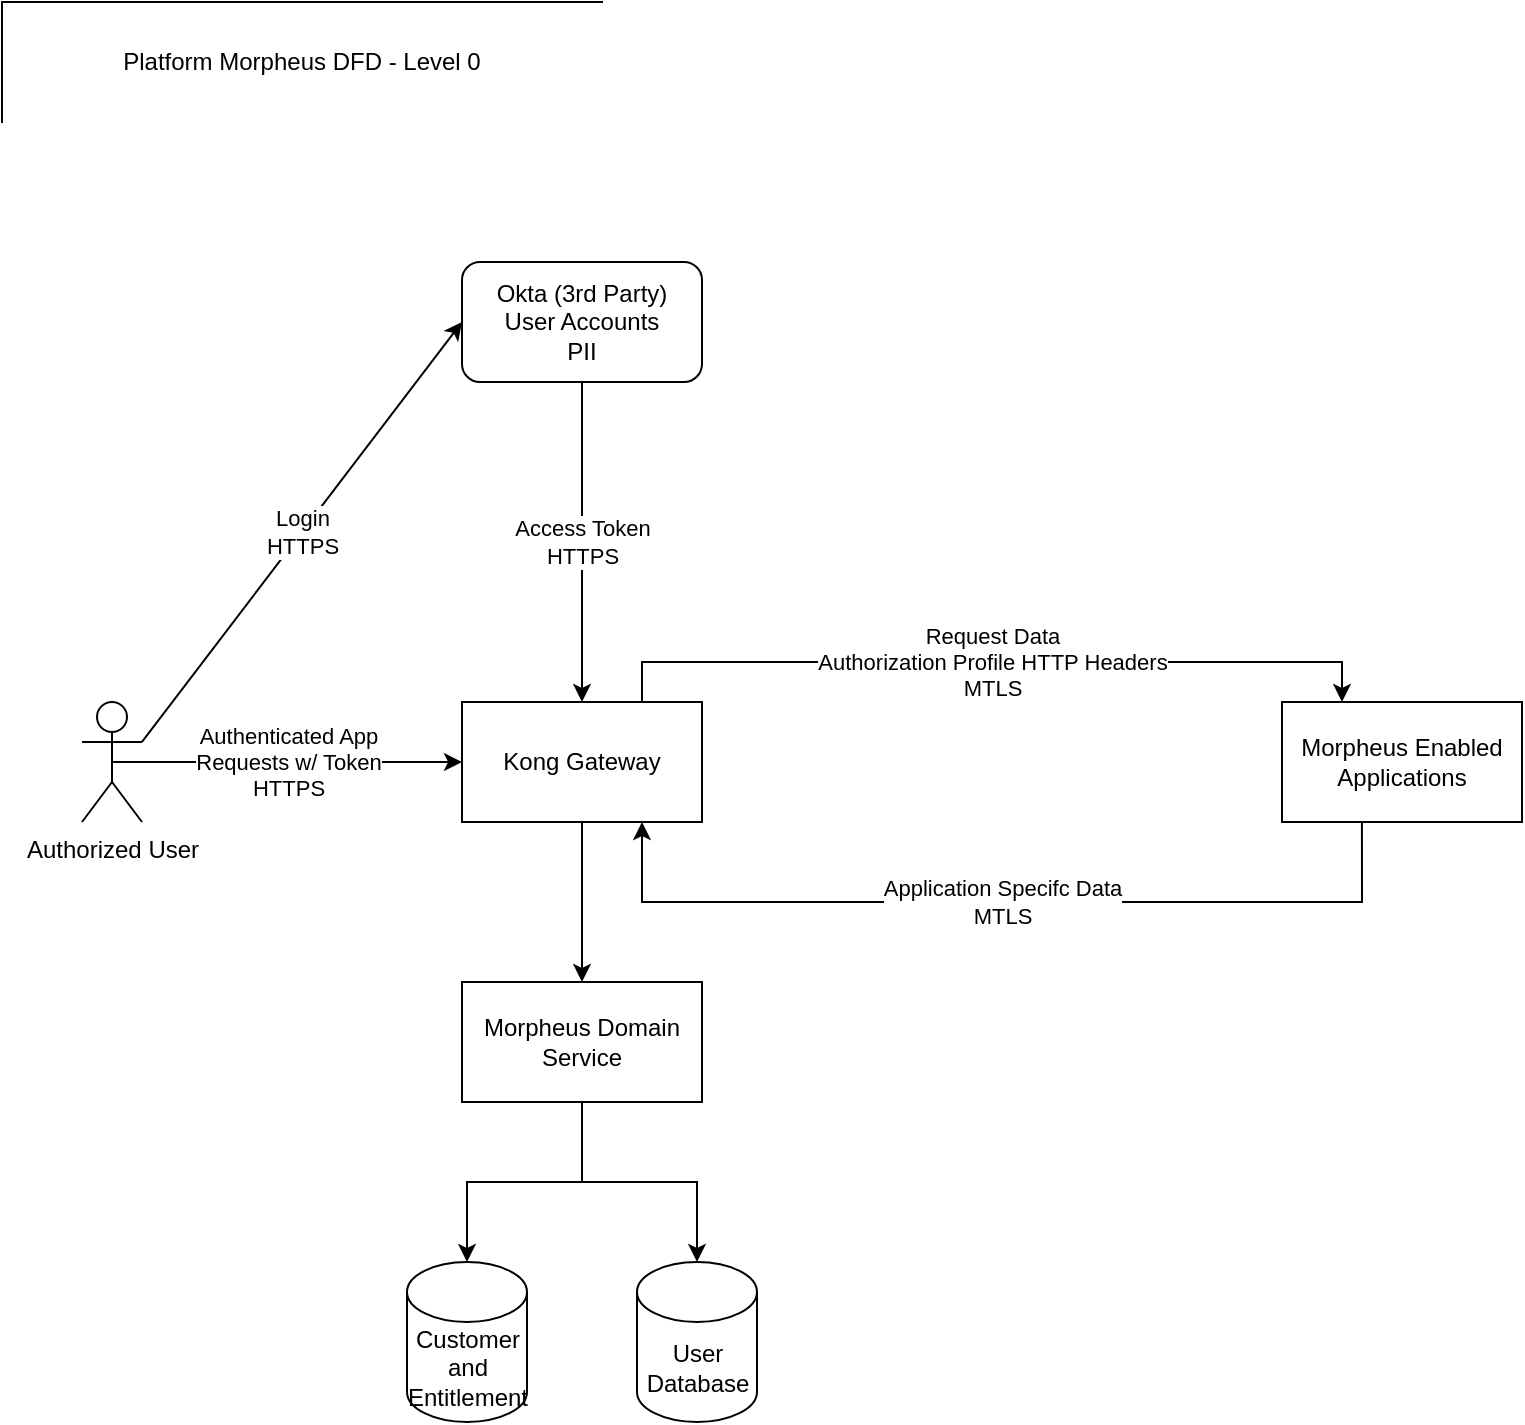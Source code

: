 <mxfile version="20.8.16" type="device"><diagram name="Page-1" id="g7S1QMbIfYLZPxOHycVF"><mxGraphModel dx="1098" dy="988" grid="1" gridSize="10" guides="1" tooltips="1" connect="1" arrows="1" fold="1" page="1" pageScale="1" pageWidth="850" pageHeight="1100" math="0" shadow="0"><root><mxCell id="0"/><mxCell id="1" parent="0"/><mxCell id="-g8zrjvSW6ZdotV9t9QR-4" value="Authorized User" style="shape=umlActor;verticalLabelPosition=bottom;verticalAlign=top;html=1;outlineConnect=0;" vertex="1" parent="1"><mxGeometry x="80" y="390" width="30" height="60" as="geometry"/></mxCell><mxCell id="-g8zrjvSW6ZdotV9t9QR-13" value="Platform Morpheus DFD - Level 0" style="shape=partialRectangle;whiteSpace=wrap;html=1;bottom=0;right=0;fillColor=none;" vertex="1" parent="1"><mxGeometry x="40" y="40" width="300" height="60" as="geometry"/></mxCell><mxCell id="-g8zrjvSW6ZdotV9t9QR-33" value="Okta (3rd Party)&lt;br&gt;User Accounts&lt;br&gt;PII" style="rounded=1;whiteSpace=wrap;html=1;" vertex="1" parent="1"><mxGeometry x="270" y="170" width="120" height="60" as="geometry"/></mxCell><mxCell id="-g8zrjvSW6ZdotV9t9QR-34" value="Login&lt;br&gt;HTTPS" style="endArrow=classic;html=1;rounded=0;entryX=0;entryY=0.5;entryDx=0;entryDy=0;exitX=1;exitY=0.333;exitDx=0;exitDy=0;exitPerimeter=0;" edge="1" parent="1" source="-g8zrjvSW6ZdotV9t9QR-4" target="-g8zrjvSW6ZdotV9t9QR-33"><mxGeometry width="50" height="50" relative="1" as="geometry"><mxPoint x="170" y="270" as="sourcePoint"/><mxPoint x="220" y="220" as="targetPoint"/></mxGeometry></mxCell><mxCell id="-g8zrjvSW6ZdotV9t9QR-48" value="Request Data&lt;br&gt;Authorization Profile HTTP Headers&lt;br&gt;MTLS" style="edgeStyle=orthogonalEdgeStyle;rounded=0;orthogonalLoop=1;jettySize=auto;html=1;startArrow=none;startFill=0;endArrow=classic;endFill=1;exitX=0.75;exitY=0;exitDx=0;exitDy=0;entryX=0.25;entryY=0;entryDx=0;entryDy=0;" edge="1" parent="1" source="-g8zrjvSW6ZdotV9t9QR-35" target="-g8zrjvSW6ZdotV9t9QR-39"><mxGeometry relative="1" as="geometry"/></mxCell><mxCell id="-g8zrjvSW6ZdotV9t9QR-35" value="Kong Gateway" style="rounded=0;whiteSpace=wrap;html=1;" vertex="1" parent="1"><mxGeometry x="270" y="390" width="120" height="60" as="geometry"/></mxCell><mxCell id="-g8zrjvSW6ZdotV9t9QR-36" value="Access Token&lt;br&gt;HTTPS" style="endArrow=none;html=1;rounded=0;entryX=0.5;entryY=1;entryDx=0;entryDy=0;exitX=0.5;exitY=0;exitDx=0;exitDy=0;startArrow=classic;startFill=1;endFill=0;" edge="1" parent="1" source="-g8zrjvSW6ZdotV9t9QR-35" target="-g8zrjvSW6ZdotV9t9QR-33"><mxGeometry width="50" height="50" relative="1" as="geometry"><mxPoint x="330" y="380" as="sourcePoint"/><mxPoint x="450" y="370" as="targetPoint"/></mxGeometry></mxCell><mxCell id="-g8zrjvSW6ZdotV9t9QR-39" value="Morpheus Enabled Applications" style="rounded=0;whiteSpace=wrap;html=1;" vertex="1" parent="1"><mxGeometry x="680" y="390" width="120" height="60" as="geometry"/></mxCell><mxCell id="-g8zrjvSW6ZdotV9t9QR-40" value="Authenticated App &lt;br&gt;Requests w/ Token&lt;br&gt;HTTPS" style="endArrow=classic;html=1;rounded=0;entryX=0;entryY=0.5;entryDx=0;entryDy=0;exitX=0.5;exitY=0.5;exitDx=0;exitDy=0;exitPerimeter=0;" edge="1" parent="1" source="-g8zrjvSW6ZdotV9t9QR-4" target="-g8zrjvSW6ZdotV9t9QR-35"><mxGeometry width="50" height="50" relative="1" as="geometry"><mxPoint x="180" y="490" as="sourcePoint"/><mxPoint x="230" y="440" as="targetPoint"/></mxGeometry></mxCell><mxCell id="-g8zrjvSW6ZdotV9t9QR-46" value="" style="edgeStyle=orthogonalEdgeStyle;rounded=0;orthogonalLoop=1;jettySize=auto;html=1;startArrow=classic;startFill=1;endArrow=none;endFill=0;" edge="1" parent="1" source="-g8zrjvSW6ZdotV9t9QR-41" target="-g8zrjvSW6ZdotV9t9QR-43"><mxGeometry relative="1" as="geometry"/></mxCell><mxCell id="-g8zrjvSW6ZdotV9t9QR-41" value="User Database" style="shape=cylinder3;whiteSpace=wrap;html=1;boundedLbl=1;backgroundOutline=1;size=15;" vertex="1" parent="1"><mxGeometry x="357.5" y="670" width="60" height="80" as="geometry"/></mxCell><mxCell id="-g8zrjvSW6ZdotV9t9QR-45" value="" style="edgeStyle=orthogonalEdgeStyle;rounded=0;orthogonalLoop=1;jettySize=auto;html=1;startArrow=classic;startFill=1;endArrow=none;endFill=0;" edge="1" parent="1" source="-g8zrjvSW6ZdotV9t9QR-42" target="-g8zrjvSW6ZdotV9t9QR-43"><mxGeometry relative="1" as="geometry"/></mxCell><mxCell id="-g8zrjvSW6ZdotV9t9QR-42" value="Customer and Entitlement" style="shape=cylinder3;whiteSpace=wrap;html=1;boundedLbl=1;backgroundOutline=1;size=15;" vertex="1" parent="1"><mxGeometry x="242.5" y="670" width="60" height="80" as="geometry"/></mxCell><mxCell id="-g8zrjvSW6ZdotV9t9QR-47" value="" style="edgeStyle=orthogonalEdgeStyle;rounded=0;orthogonalLoop=1;jettySize=auto;html=1;startArrow=classic;startFill=1;endArrow=none;endFill=0;" edge="1" parent="1" source="-g8zrjvSW6ZdotV9t9QR-43" target="-g8zrjvSW6ZdotV9t9QR-35"><mxGeometry relative="1" as="geometry"/></mxCell><mxCell id="-g8zrjvSW6ZdotV9t9QR-43" value="Morpheus Domain Service" style="rounded=0;whiteSpace=wrap;html=1;" vertex="1" parent="1"><mxGeometry x="270" y="530" width="120" height="60" as="geometry"/></mxCell><mxCell id="-g8zrjvSW6ZdotV9t9QR-49" value="Application Specifc Data&lt;br&gt;MTLS" style="endArrow=classic;html=1;rounded=0;entryX=0.75;entryY=1;entryDx=0;entryDy=0;exitX=0.333;exitY=1;exitDx=0;exitDy=0;exitPerimeter=0;edgeStyle=orthogonalEdgeStyle;" edge="1" parent="1" source="-g8zrjvSW6ZdotV9t9QR-39" target="-g8zrjvSW6ZdotV9t9QR-35"><mxGeometry width="50" height="50" relative="1" as="geometry"><mxPoint x="400" y="340" as="sourcePoint"/><mxPoint x="450" y="290" as="targetPoint"/><Array as="points"><mxPoint x="720" y="490"/><mxPoint x="360" y="490"/></Array></mxGeometry></mxCell></root></mxGraphModel></diagram></mxfile>